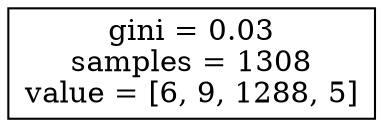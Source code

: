 digraph Tree {
node [shape=box] ;
0 [label="gini = 0.03\nsamples = 1308\nvalue = [6, 9, 1288, 5]"] ;
}